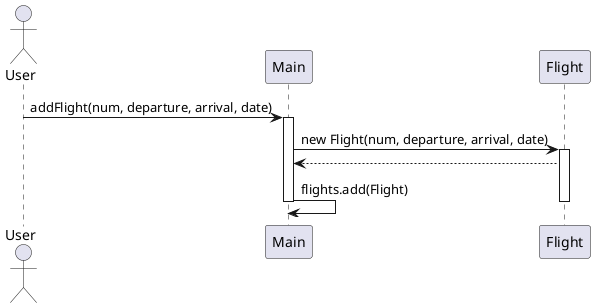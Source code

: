 @startuml
actor User
participant "Main" as M
participant "Flight" as F

User -> M : addFlight(num, departure, arrival, date)
activate M
M -> F : new Flight(num, departure, arrival, date)
activate F
F --> M
M -> M : flights.add(Flight)
deactivate F
deactivate M
@enduml

